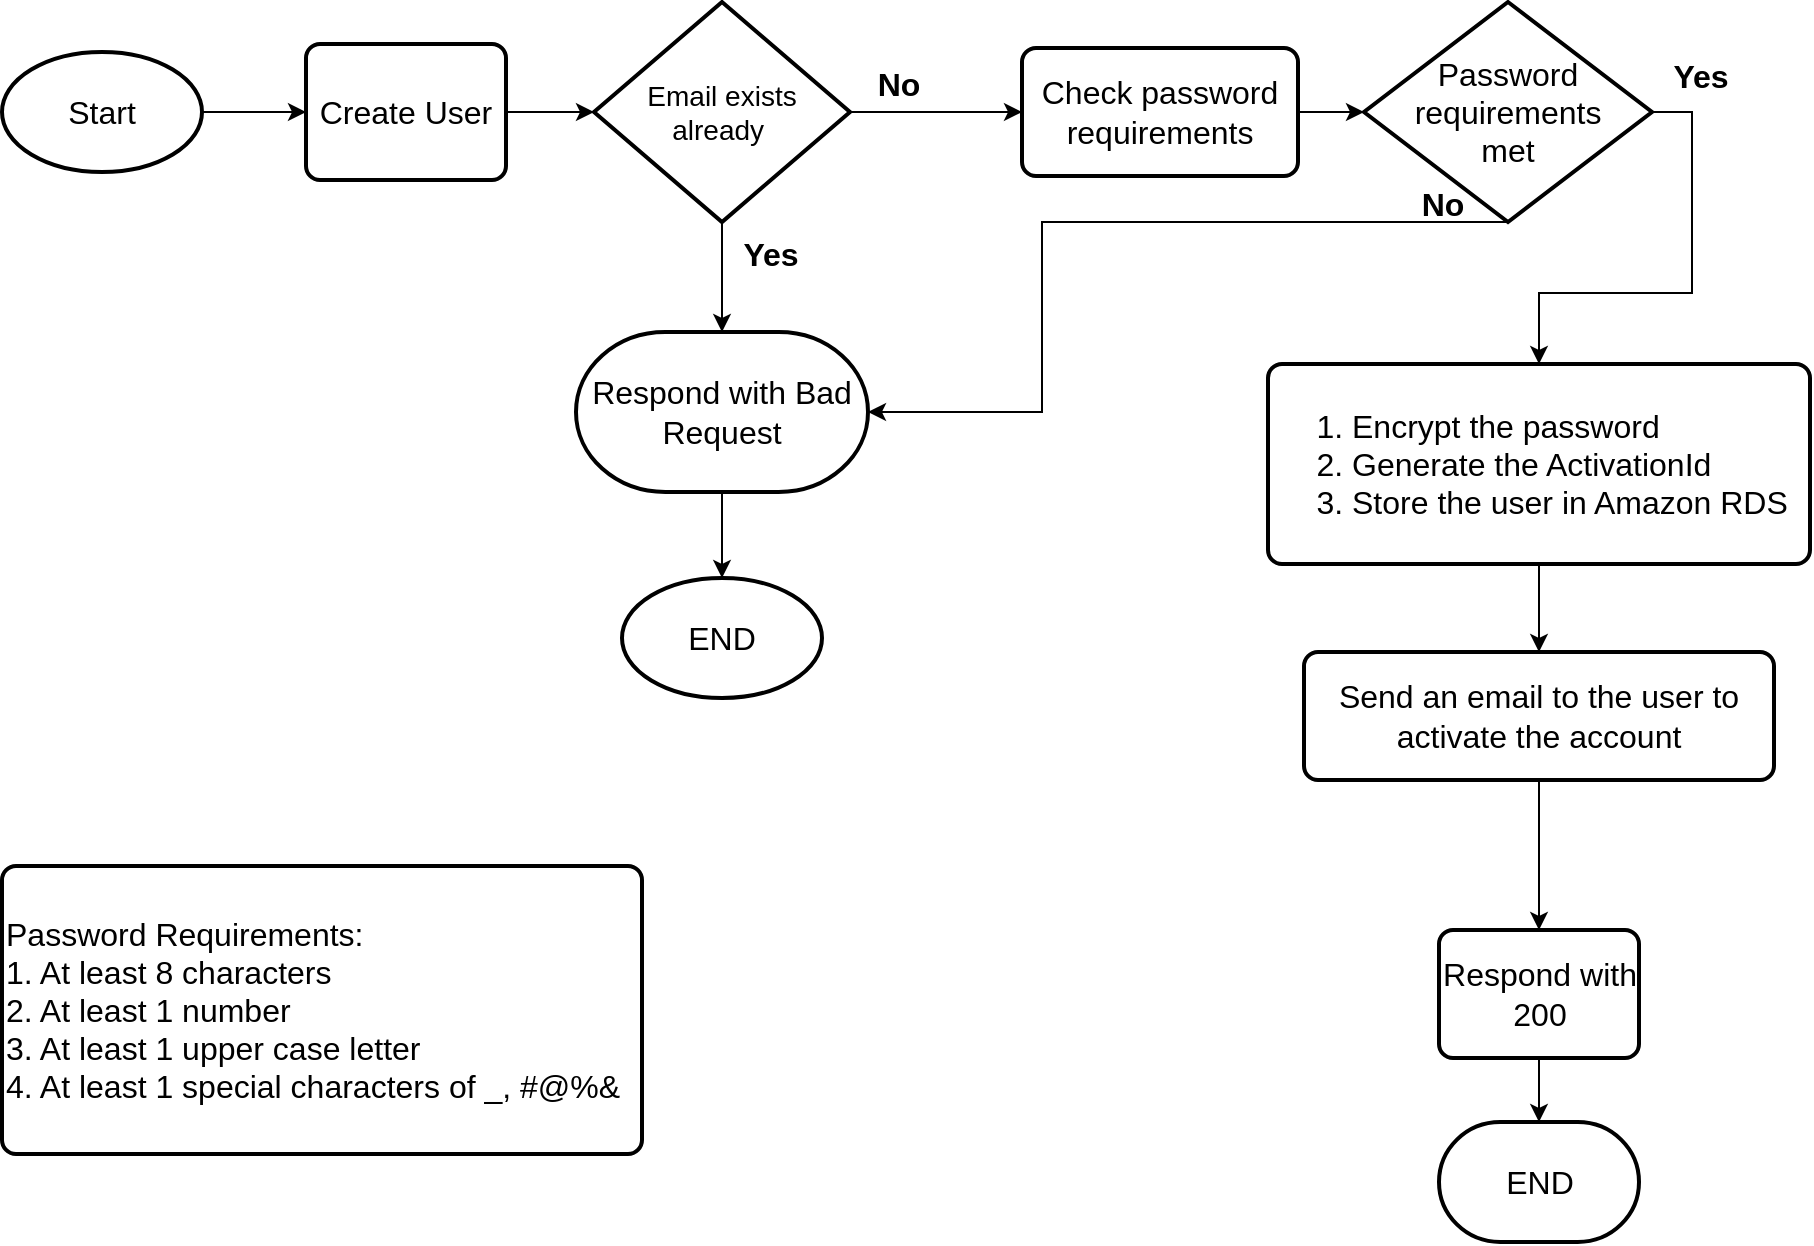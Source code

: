 <mxfile version="14.1.8" type="device"><diagram name="Page-1" id="c7488fd3-1785-93aa-aadb-54a6760d102a"><mxGraphModel dx="1901" dy="1069" grid="1" gridSize="16" guides="1" tooltips="1" connect="1" arrows="1" fold="1" page="1" pageScale="1" pageWidth="1100" pageHeight="850" background="#ffffff" math="0" shadow="0"><root><mxCell id="0"/><mxCell id="1" parent="0"/><mxCell id="oJLDvfIliaPz3XSo0p9X-3" value="" style="edgeStyle=orthogonalEdgeStyle;rounded=0;orthogonalLoop=1;jettySize=auto;html=1;fontSize=16;" edge="1" parent="1" source="oJLDvfIliaPz3XSo0p9X-1" target="oJLDvfIliaPz3XSo0p9X-2"><mxGeometry relative="1" as="geometry"/></mxCell><mxCell id="oJLDvfIliaPz3XSo0p9X-1" value="Start" style="strokeWidth=2;html=1;shape=mxgraph.flowchart.start_1;whiteSpace=wrap;fontSize=16;" vertex="1" parent="1"><mxGeometry x="98" y="153" width="100" height="60" as="geometry"/></mxCell><mxCell id="oJLDvfIliaPz3XSo0p9X-5" value="" style="edgeStyle=orthogonalEdgeStyle;rounded=0;orthogonalLoop=1;jettySize=auto;html=1;fontSize=16;" edge="1" parent="1" source="oJLDvfIliaPz3XSo0p9X-2" target="oJLDvfIliaPz3XSo0p9X-4"><mxGeometry relative="1" as="geometry"/></mxCell><mxCell id="oJLDvfIliaPz3XSo0p9X-2" value="Create User" style="rounded=1;whiteSpace=wrap;html=1;absoluteArcSize=1;arcSize=14;strokeWidth=2;fontSize=16;" vertex="1" parent="1"><mxGeometry x="250" y="149" width="100" height="68" as="geometry"/></mxCell><mxCell id="oJLDvfIliaPz3XSo0p9X-8" value="" style="edgeStyle=orthogonalEdgeStyle;rounded=0;orthogonalLoop=1;jettySize=auto;html=1;fontSize=14;" edge="1" parent="1" source="oJLDvfIliaPz3XSo0p9X-4" target="oJLDvfIliaPz3XSo0p9X-7"><mxGeometry relative="1" as="geometry"/></mxCell><mxCell id="oJLDvfIliaPz3XSo0p9X-12" value="" style="edgeStyle=orthogonalEdgeStyle;rounded=0;orthogonalLoop=1;jettySize=auto;html=1;fontSize=16;" edge="1" parent="1" source="oJLDvfIliaPz3XSo0p9X-4" target="oJLDvfIliaPz3XSo0p9X-11"><mxGeometry relative="1" as="geometry"/></mxCell><mxCell id="oJLDvfIliaPz3XSo0p9X-4" value="Email exists already&amp;nbsp;" style="strokeWidth=2;html=1;shape=mxgraph.flowchart.decision;whiteSpace=wrap;fontSize=14;" vertex="1" parent="1"><mxGeometry x="394" y="128" width="128" height="110" as="geometry"/></mxCell><mxCell id="oJLDvfIliaPz3XSo0p9X-14" value="" style="edgeStyle=orthogonalEdgeStyle;rounded=0;orthogonalLoop=1;jettySize=auto;html=1;fontSize=16;" edge="1" parent="1" source="oJLDvfIliaPz3XSo0p9X-7" target="oJLDvfIliaPz3XSo0p9X-13"><mxGeometry relative="1" as="geometry"/></mxCell><mxCell id="oJLDvfIliaPz3XSo0p9X-7" value="Check password requirements" style="rounded=1;whiteSpace=wrap;html=1;absoluteArcSize=1;arcSize=14;strokeWidth=2;fontSize=16;" vertex="1" parent="1"><mxGeometry x="608" y="151" width="138" height="64" as="geometry"/></mxCell><mxCell id="oJLDvfIliaPz3XSo0p9X-9" value="No" style="text;html=1;align=center;verticalAlign=middle;resizable=0;points=[];autosize=1;fontSize=16;fontStyle=1" vertex="1" parent="1"><mxGeometry x="522" y="153" width="48" height="32" as="geometry"/></mxCell><mxCell id="oJLDvfIliaPz3XSo0p9X-10" value="Yes" style="text;html=1;align=center;verticalAlign=middle;resizable=0;points=[];autosize=1;fontSize=16;fontStyle=1" vertex="1" parent="1"><mxGeometry x="458" y="238" width="48" height="32" as="geometry"/></mxCell><mxCell id="oJLDvfIliaPz3XSo0p9X-31" value="" style="edgeStyle=orthogonalEdgeStyle;rounded=0;orthogonalLoop=1;jettySize=auto;html=1;fontSize=16;" edge="1" parent="1" source="oJLDvfIliaPz3XSo0p9X-11" target="oJLDvfIliaPz3XSo0p9X-30"><mxGeometry relative="1" as="geometry"/></mxCell><mxCell id="oJLDvfIliaPz3XSo0p9X-11" value="Respond with Bad Request" style="strokeWidth=2;html=1;shape=mxgraph.flowchart.terminator;whiteSpace=wrap;fontSize=16;" vertex="1" parent="1"><mxGeometry x="385" y="293" width="146" height="80" as="geometry"/></mxCell><mxCell id="oJLDvfIliaPz3XSo0p9X-17" style="edgeStyle=orthogonalEdgeStyle;rounded=0;orthogonalLoop=1;jettySize=auto;html=1;exitX=0.5;exitY=1;exitDx=0;exitDy=0;exitPerimeter=0;entryX=1;entryY=0.5;entryDx=0;entryDy=0;entryPerimeter=0;fontSize=16;" edge="1" parent="1" source="oJLDvfIliaPz3XSo0p9X-13" target="oJLDvfIliaPz3XSo0p9X-11"><mxGeometry relative="1" as="geometry"><Array as="points"><mxPoint x="618" y="238"/><mxPoint x="618" y="333"/></Array></mxGeometry></mxCell><mxCell id="oJLDvfIliaPz3XSo0p9X-20" style="edgeStyle=orthogonalEdgeStyle;rounded=0;orthogonalLoop=1;jettySize=auto;html=1;exitX=1;exitY=0.5;exitDx=0;exitDy=0;exitPerimeter=0;entryX=0.5;entryY=0;entryDx=0;entryDy=0;fontSize=16;" edge="1" parent="1" source="oJLDvfIliaPz3XSo0p9X-13" target="oJLDvfIliaPz3XSo0p9X-19"><mxGeometry relative="1" as="geometry"/></mxCell><mxCell id="oJLDvfIliaPz3XSo0p9X-13" value="Password requirements &lt;br&gt;met" style="strokeWidth=2;html=1;shape=mxgraph.flowchart.decision;whiteSpace=wrap;fontSize=16;" vertex="1" parent="1"><mxGeometry x="779" y="128" width="144" height="110" as="geometry"/></mxCell><mxCell id="oJLDvfIliaPz3XSo0p9X-16" value="No" style="text;html=1;align=center;verticalAlign=middle;resizable=0;points=[];autosize=1;fontSize=16;fontStyle=1" vertex="1" parent="1"><mxGeometry x="794" y="213" width="48" height="32" as="geometry"/></mxCell><mxCell id="oJLDvfIliaPz3XSo0p9X-18" value="Yes" style="text;html=1;align=center;verticalAlign=middle;resizable=0;points=[];autosize=1;fontSize=16;fontStyle=1" vertex="1" parent="1"><mxGeometry x="923" y="149" width="48" height="32" as="geometry"/></mxCell><mxCell id="oJLDvfIliaPz3XSo0p9X-22" value="" style="edgeStyle=orthogonalEdgeStyle;rounded=0;orthogonalLoop=1;jettySize=auto;html=1;fontSize=16;" edge="1" parent="1" source="oJLDvfIliaPz3XSo0p9X-19" target="oJLDvfIliaPz3XSo0p9X-21"><mxGeometry relative="1" as="geometry"/></mxCell><mxCell id="oJLDvfIliaPz3XSo0p9X-19" value="&lt;ol&gt;&lt;li&gt;Encrypt the password&lt;/li&gt;&lt;li&gt;Generate the ActivationId&lt;/li&gt;&lt;li&gt;Store the user in Amazon RDS&lt;/li&gt;&lt;/ol&gt;" style="rounded=1;whiteSpace=wrap;html=1;absoluteArcSize=1;arcSize=14;strokeWidth=2;fontSize=16;align=left;" vertex="1" parent="1"><mxGeometry x="731" y="309" width="271" height="100" as="geometry"/></mxCell><mxCell id="oJLDvfIliaPz3XSo0p9X-27" value="" style="edgeStyle=orthogonalEdgeStyle;rounded=0;orthogonalLoop=1;jettySize=auto;html=1;fontSize=16;" edge="1" parent="1" source="oJLDvfIliaPz3XSo0p9X-21" target="oJLDvfIliaPz3XSo0p9X-26"><mxGeometry relative="1" as="geometry"/></mxCell><mxCell id="oJLDvfIliaPz3XSo0p9X-21" value="Send an email to the user to activate the account" style="rounded=1;whiteSpace=wrap;html=1;absoluteArcSize=1;arcSize=14;strokeWidth=2;fontSize=16;" vertex="1" parent="1"><mxGeometry x="749" y="453" width="235" height="64" as="geometry"/></mxCell><mxCell id="oJLDvfIliaPz3XSo0p9X-25" value="Password Requirements:&lt;br&gt;1. At least 8 characters&lt;br&gt;2. At least 1 number&lt;br&gt;3. At least 1 upper case letter&lt;br&gt;4. At least 1 special characters of _, #@%&amp;amp;" style="rounded=1;whiteSpace=wrap;html=1;absoluteArcSize=1;arcSize=14;strokeWidth=2;fontSize=16;align=left;textDirection=ltr;" vertex="1" parent="1"><mxGeometry x="98" y="560" width="320" height="144" as="geometry"/></mxCell><mxCell id="oJLDvfIliaPz3XSo0p9X-29" value="" style="edgeStyle=orthogonalEdgeStyle;rounded=0;orthogonalLoop=1;jettySize=auto;html=1;fontSize=16;" edge="1" parent="1" source="oJLDvfIliaPz3XSo0p9X-26" target="oJLDvfIliaPz3XSo0p9X-28"><mxGeometry relative="1" as="geometry"/></mxCell><mxCell id="oJLDvfIliaPz3XSo0p9X-26" value="Respond with 200" style="rounded=1;whiteSpace=wrap;html=1;absoluteArcSize=1;arcSize=14;strokeWidth=2;fontSize=16;align=center;" vertex="1" parent="1"><mxGeometry x="816.5" y="592" width="100" height="64" as="geometry"/></mxCell><mxCell id="oJLDvfIliaPz3XSo0p9X-28" value="END" style="strokeWidth=2;html=1;shape=mxgraph.flowchart.terminator;whiteSpace=wrap;fontSize=16;align=center;" vertex="1" parent="1"><mxGeometry x="816.5" y="688" width="100" height="60" as="geometry"/></mxCell><mxCell id="oJLDvfIliaPz3XSo0p9X-30" value="END" style="strokeWidth=2;html=1;shape=mxgraph.flowchart.start_1;whiteSpace=wrap;fontSize=16;align=center;" vertex="1" parent="1"><mxGeometry x="408" y="416" width="100" height="60" as="geometry"/></mxCell></root></mxGraphModel></diagram></mxfile>